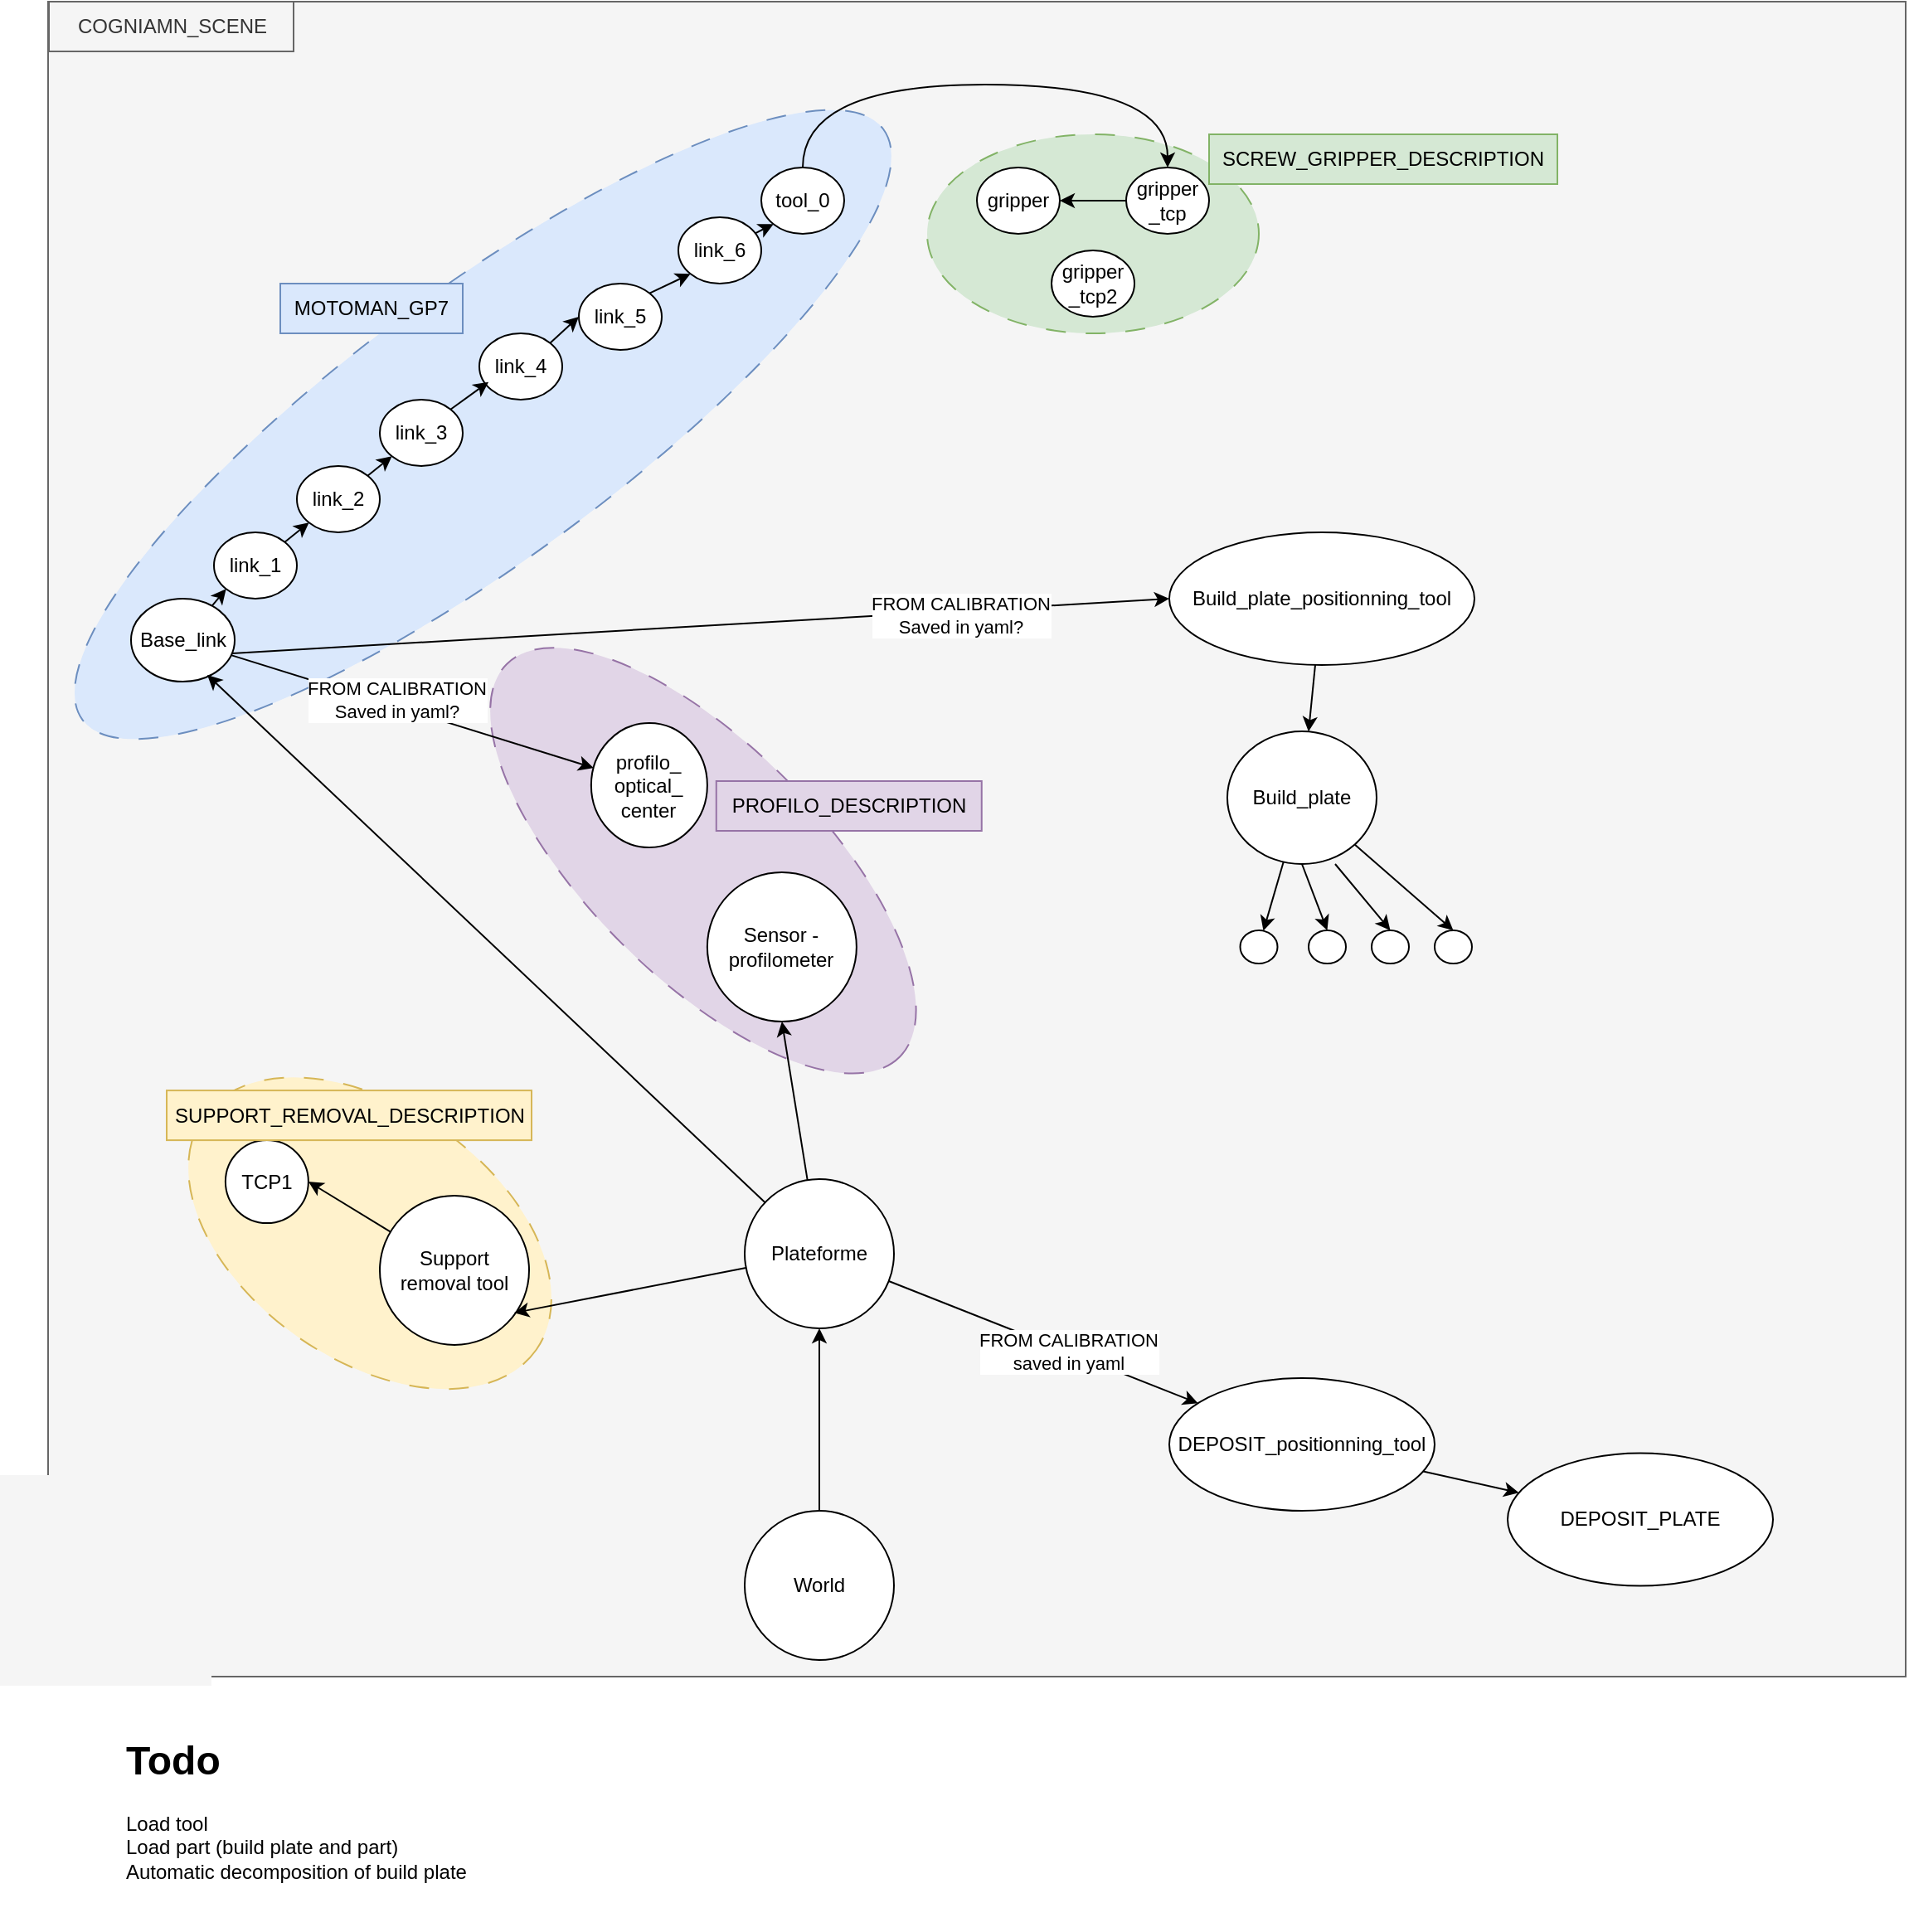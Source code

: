 <mxfile version="24.5.3" type="device">
  <diagram name="Page-1" id="yhvyGNpIEG3JOHdFlfNT">
    <mxGraphModel dx="1949" dy="1204" grid="1" gridSize="10" guides="1" tooltips="1" connect="1" arrows="1" fold="1" page="1" pageScale="1" pageWidth="850" pageHeight="1100" math="0" shadow="0">
      <root>
        <mxCell id="0" />
        <mxCell id="1" parent="0" />
        <mxCell id="Fzry6V6deCW-sYtN-Fw2-85" value="" style="rounded=0;whiteSpace=wrap;html=1;fillColor=#f5f5f5;fontColor=#333333;strokeColor=#666666;" vertex="1" parent="1">
          <mxGeometry x="30" y="20" width="1120" height="1010" as="geometry" />
        </mxCell>
        <mxCell id="Fzry6V6deCW-sYtN-Fw2-44" value="" style="group" vertex="1" connectable="0" parent="1">
          <mxGeometry x="257.002" y="370.002" width="335.878" height="335.876" as="geometry" />
        </mxCell>
        <mxCell id="Fzry6V6deCW-sYtN-Fw2-32" value="" style="ellipse;whiteSpace=wrap;html=1;rotation=45;fillColor=#e1d5e7;dashed=1;dashPattern=12 12;strokeColor=#9673a6;" vertex="1" parent="Fzry6V6deCW-sYtN-Fw2-44">
          <mxGeometry x="0.438" y="97.938" width="335" height="140" as="geometry" />
        </mxCell>
        <mxCell id="Fzry6V6deCW-sYtN-Fw2-26" value="Sensor - profilometer" style="ellipse;whiteSpace=wrap;html=1;" vertex="1" parent="Fzry6V6deCW-sYtN-Fw2-44">
          <mxGeometry x="170.438" y="175.008" width="90" height="90" as="geometry" />
        </mxCell>
        <mxCell id="Fzry6V6deCW-sYtN-Fw2-29" value="profilo_&lt;br&gt;optical_&lt;br&gt;center" style="ellipse;whiteSpace=wrap;html=1;" vertex="1" parent="Fzry6V6deCW-sYtN-Fw2-44">
          <mxGeometry x="100.438" y="85.008" width="70" height="75" as="geometry" />
        </mxCell>
        <mxCell id="Fzry6V6deCW-sYtN-Fw2-47" value="PROFILO_DESCRIPTION" style="text;html=1;align=center;verticalAlign=middle;whiteSpace=wrap;rounded=0;fillColor=#e1d5e7;strokeColor=#9673a6;" vertex="1" parent="Fzry6V6deCW-sYtN-Fw2-44">
          <mxGeometry x="175.878" y="119.998" width="160" height="30" as="geometry" />
        </mxCell>
        <mxCell id="Fzry6V6deCW-sYtN-Fw2-18" value="" style="ellipse;whiteSpace=wrap;html=1;rotation=-36.4;fillColor=#dae8fc;dashed=1;dashPattern=12 12;strokeColor=#6c8ebf;" vertex="1" parent="1">
          <mxGeometry x="-7.8" y="193.76" width="600" height="162.5" as="geometry" />
        </mxCell>
        <mxCell id="Fzry6V6deCW-sYtN-Fw2-8" style="rounded=0;orthogonalLoop=1;jettySize=auto;html=1;entryX=0;entryY=1;entryDx=0;entryDy=0;" edge="1" parent="1" source="Fzry6V6deCW-sYtN-Fw2-1" target="Fzry6V6deCW-sYtN-Fw2-2">
          <mxGeometry relative="1" as="geometry" />
        </mxCell>
        <mxCell id="Fzry6V6deCW-sYtN-Fw2-1" value="Base_link" style="ellipse;whiteSpace=wrap;html=1;" vertex="1" parent="1">
          <mxGeometry x="80" y="380" width="62.5" height="50" as="geometry" />
        </mxCell>
        <mxCell id="Fzry6V6deCW-sYtN-Fw2-2" value="link_1" style="ellipse;whiteSpace=wrap;html=1;" vertex="1" parent="1">
          <mxGeometry x="130" y="340" width="50" height="40" as="geometry" />
        </mxCell>
        <mxCell id="Fzry6V6deCW-sYtN-Fw2-3" value="link_2" style="ellipse;whiteSpace=wrap;html=1;" vertex="1" parent="1">
          <mxGeometry x="180" y="300" width="50" height="40" as="geometry" />
        </mxCell>
        <mxCell id="Fzry6V6deCW-sYtN-Fw2-4" value="link_3" style="ellipse;whiteSpace=wrap;html=1;" vertex="1" parent="1">
          <mxGeometry x="230" y="260" width="50" height="40" as="geometry" />
        </mxCell>
        <mxCell id="Fzry6V6deCW-sYtN-Fw2-5" value="link_4" style="ellipse;whiteSpace=wrap;html=1;" vertex="1" parent="1">
          <mxGeometry x="290" y="220" width="50" height="40" as="geometry" />
        </mxCell>
        <mxCell id="Fzry6V6deCW-sYtN-Fw2-6" value="link_5" style="ellipse;whiteSpace=wrap;html=1;" vertex="1" parent="1">
          <mxGeometry x="350" y="190" width="50" height="40" as="geometry" />
        </mxCell>
        <mxCell id="Fzry6V6deCW-sYtN-Fw2-35" style="rounded=0;orthogonalLoop=1;jettySize=auto;html=1;entryX=0;entryY=1;entryDx=0;entryDy=0;" edge="1" parent="1" source="Fzry6V6deCW-sYtN-Fw2-7" target="Fzry6V6deCW-sYtN-Fw2-34">
          <mxGeometry relative="1" as="geometry" />
        </mxCell>
        <mxCell id="Fzry6V6deCW-sYtN-Fw2-7" value="link_6" style="ellipse;whiteSpace=wrap;html=1;" vertex="1" parent="1">
          <mxGeometry x="410" y="150" width="50" height="40" as="geometry" />
        </mxCell>
        <mxCell id="Fzry6V6deCW-sYtN-Fw2-9" style="rounded=0;orthogonalLoop=1;jettySize=auto;html=1;entryX=0;entryY=1;entryDx=0;entryDy=0;exitX=1;exitY=0;exitDx=0;exitDy=0;" edge="1" parent="1" source="Fzry6V6deCW-sYtN-Fw2-2" target="Fzry6V6deCW-sYtN-Fw2-3">
          <mxGeometry relative="1" as="geometry">
            <mxPoint x="139" y="395" as="sourcePoint" />
            <mxPoint x="157" y="374" as="targetPoint" />
          </mxGeometry>
        </mxCell>
        <mxCell id="Fzry6V6deCW-sYtN-Fw2-10" style="rounded=0;orthogonalLoop=1;jettySize=auto;html=1;entryX=0;entryY=1;entryDx=0;entryDy=0;exitX=1;exitY=0;exitDx=0;exitDy=0;" edge="1" parent="1" source="Fzry6V6deCW-sYtN-Fw2-3" target="Fzry6V6deCW-sYtN-Fw2-4">
          <mxGeometry relative="1" as="geometry">
            <mxPoint x="193" y="346" as="sourcePoint" />
            <mxPoint x="217" y="304" as="targetPoint" />
          </mxGeometry>
        </mxCell>
        <mxCell id="Fzry6V6deCW-sYtN-Fw2-11" style="rounded=0;orthogonalLoop=1;jettySize=auto;html=1;exitX=1;exitY=0;exitDx=0;exitDy=0;entryX=0.111;entryY=0.734;entryDx=0;entryDy=0;entryPerimeter=0;" edge="1" parent="1" source="Fzry6V6deCW-sYtN-Fw2-4" target="Fzry6V6deCW-sYtN-Fw2-5">
          <mxGeometry relative="1" as="geometry">
            <mxPoint x="203" y="356" as="sourcePoint" />
            <mxPoint x="290" y="250" as="targetPoint" />
          </mxGeometry>
        </mxCell>
        <mxCell id="Fzry6V6deCW-sYtN-Fw2-12" style="rounded=0;orthogonalLoop=1;jettySize=auto;html=1;entryX=0;entryY=0.5;entryDx=0;entryDy=0;exitX=1;exitY=0;exitDx=0;exitDy=0;" edge="1" parent="1" source="Fzry6V6deCW-sYtN-Fw2-5" target="Fzry6V6deCW-sYtN-Fw2-6">
          <mxGeometry relative="1" as="geometry">
            <mxPoint x="283" y="276" as="sourcePoint" />
            <mxPoint x="300" y="260" as="targetPoint" />
          </mxGeometry>
        </mxCell>
        <mxCell id="Fzry6V6deCW-sYtN-Fw2-13" style="rounded=0;orthogonalLoop=1;jettySize=auto;html=1;entryX=0;entryY=1;entryDx=0;entryDy=0;exitX=1;exitY=0;exitDx=0;exitDy=0;" edge="1" parent="1" source="Fzry6V6deCW-sYtN-Fw2-6" target="Fzry6V6deCW-sYtN-Fw2-7">
          <mxGeometry relative="1" as="geometry">
            <mxPoint x="293" y="286" as="sourcePoint" />
            <mxPoint x="310" y="270" as="targetPoint" />
          </mxGeometry>
        </mxCell>
        <mxCell id="Fzry6V6deCW-sYtN-Fw2-42" style="rounded=0;orthogonalLoop=1;jettySize=auto;html=1;" edge="1" parent="1" source="Fzry6V6deCW-sYtN-Fw2-23" target="Fzry6V6deCW-sYtN-Fw2-41">
          <mxGeometry relative="1" as="geometry" />
        </mxCell>
        <mxCell id="Fzry6V6deCW-sYtN-Fw2-23" value="World" style="ellipse;whiteSpace=wrap;html=1;" vertex="1" parent="1">
          <mxGeometry x="450" y="930" width="90" height="90" as="geometry" />
        </mxCell>
        <mxCell id="Fzry6V6deCW-sYtN-Fw2-34" value="tool_0" style="ellipse;whiteSpace=wrap;html=1;" vertex="1" parent="1">
          <mxGeometry x="460" y="120" width="50" height="40" as="geometry" />
        </mxCell>
        <mxCell id="Fzry6V6deCW-sYtN-Fw2-36" value="" style="group" vertex="1" connectable="0" parent="1">
          <mxGeometry x="560" y="100" width="200" height="120" as="geometry" />
        </mxCell>
        <mxCell id="Fzry6V6deCW-sYtN-Fw2-19" value="" style="ellipse;whiteSpace=wrap;html=1;rotation=0;fillColor=#d5e8d4;dashed=1;dashPattern=12 12;strokeColor=#82b366;" vertex="1" parent="Fzry6V6deCW-sYtN-Fw2-36">
          <mxGeometry width="200" height="120" as="geometry" />
        </mxCell>
        <mxCell id="Fzry6V6deCW-sYtN-Fw2-14" value="gripper" style="ellipse;whiteSpace=wrap;html=1;" vertex="1" parent="Fzry6V6deCW-sYtN-Fw2-36">
          <mxGeometry x="30" y="20" width="50" height="40" as="geometry" />
        </mxCell>
        <mxCell id="Fzry6V6deCW-sYtN-Fw2-15" value="gripper&lt;div&gt;_tcp&lt;/div&gt;" style="ellipse;whiteSpace=wrap;html=1;" vertex="1" parent="Fzry6V6deCW-sYtN-Fw2-36">
          <mxGeometry x="120" y="20" width="50" height="40" as="geometry" />
        </mxCell>
        <mxCell id="Fzry6V6deCW-sYtN-Fw2-30" value="gripper&lt;div&gt;_tcp2&lt;/div&gt;" style="ellipse;whiteSpace=wrap;html=1;" vertex="1" parent="Fzry6V6deCW-sYtN-Fw2-36">
          <mxGeometry x="75" y="70" width="50" height="40" as="geometry" />
        </mxCell>
        <mxCell id="Fzry6V6deCW-sYtN-Fw2-17" style="edgeStyle=orthogonalEdgeStyle;rounded=0;orthogonalLoop=1;jettySize=auto;html=1;entryX=1;entryY=0.5;entryDx=0;entryDy=0;" edge="1" parent="Fzry6V6deCW-sYtN-Fw2-36" source="Fzry6V6deCW-sYtN-Fw2-15" target="Fzry6V6deCW-sYtN-Fw2-14">
          <mxGeometry relative="1" as="geometry" />
        </mxCell>
        <mxCell id="Fzry6V6deCW-sYtN-Fw2-16" style="edgeStyle=orthogonalEdgeStyle;rounded=0;orthogonalLoop=1;jettySize=auto;html=1;curved=1;entryX=0.5;entryY=0;entryDx=0;entryDy=0;exitX=0.5;exitY=0;exitDx=0;exitDy=0;" edge="1" parent="1" source="Fzry6V6deCW-sYtN-Fw2-34" target="Fzry6V6deCW-sYtN-Fw2-15">
          <mxGeometry relative="1" as="geometry">
            <Array as="points">
              <mxPoint x="485" y="70" />
              <mxPoint x="705" y="70" />
            </Array>
          </mxGeometry>
        </mxCell>
        <mxCell id="Fzry6V6deCW-sYtN-Fw2-62" style="rounded=0;orthogonalLoop=1;jettySize=auto;html=1;" edge="1" parent="1" source="Fzry6V6deCW-sYtN-Fw2-41" target="Fzry6V6deCW-sYtN-Fw2-59">
          <mxGeometry relative="1" as="geometry" />
        </mxCell>
        <mxCell id="Fzry6V6deCW-sYtN-Fw2-66" value="FROM CALIBRATION&lt;br&gt;saved in yaml" style="edgeLabel;html=1;align=center;verticalAlign=middle;resizable=0;points=[];" vertex="1" connectable="0" parent="Fzry6V6deCW-sYtN-Fw2-62">
          <mxGeometry x="-0.21" y="-2" relative="1" as="geometry">
            <mxPoint x="35" y="11" as="offset" />
          </mxGeometry>
        </mxCell>
        <mxCell id="Fzry6V6deCW-sYtN-Fw2-65" style="rounded=0;orthogonalLoop=1;jettySize=auto;html=1;entryX=0.5;entryY=1;entryDx=0;entryDy=0;" edge="1" parent="1" source="Fzry6V6deCW-sYtN-Fw2-41" target="Fzry6V6deCW-sYtN-Fw2-26">
          <mxGeometry relative="1" as="geometry" />
        </mxCell>
        <mxCell id="Fzry6V6deCW-sYtN-Fw2-41" value="Plateforme" style="ellipse;whiteSpace=wrap;html=1;" vertex="1" parent="1">
          <mxGeometry x="450" y="730" width="90" height="90" as="geometry" />
        </mxCell>
        <mxCell id="Fzry6V6deCW-sYtN-Fw2-43" value="" style="group" vertex="1" connectable="0" parent="1">
          <mxGeometry x="79.998" y="630.005" width="288.025" height="265.25" as="geometry" />
        </mxCell>
        <mxCell id="Fzry6V6deCW-sYtN-Fw2-33" value="" style="ellipse;whiteSpace=wrap;html=1;rotation=35;fillColor=#fff2cc;dashed=1;dashPattern=12 12;strokeColor=#d6b656;" vertex="1" parent="Fzry6V6deCW-sYtN-Fw2-43">
          <mxGeometry x="21.512" y="56.495" width="245" height="152.26" as="geometry" />
        </mxCell>
        <mxCell id="Fzry6V6deCW-sYtN-Fw2-20" value="Support removal tool" style="ellipse;whiteSpace=wrap;html=1;" vertex="1" parent="Fzry6V6deCW-sYtN-Fw2-43">
          <mxGeometry x="150.002" y="109.995" width="90" height="90" as="geometry" />
        </mxCell>
        <mxCell id="Fzry6V6deCW-sYtN-Fw2-21" value="TCP1" style="ellipse;whiteSpace=wrap;html=1;" vertex="1" parent="Fzry6V6deCW-sYtN-Fw2-43">
          <mxGeometry x="56.942" y="76.545" width="50" height="50" as="geometry" />
        </mxCell>
        <mxCell id="Fzry6V6deCW-sYtN-Fw2-22" style="rounded=0;orthogonalLoop=1;jettySize=auto;html=1;entryX=1;entryY=0.5;entryDx=0;entryDy=0;" edge="1" parent="Fzry6V6deCW-sYtN-Fw2-43" source="Fzry6V6deCW-sYtN-Fw2-20" target="Fzry6V6deCW-sYtN-Fw2-21">
          <mxGeometry relative="1" as="geometry" />
        </mxCell>
        <mxCell id="Fzry6V6deCW-sYtN-Fw2-48" value="SUPPORT_REMOVAL_DESCRIPTION" style="text;html=1;align=center;verticalAlign=middle;whiteSpace=wrap;rounded=0;fillColor=#fff2cc;strokeColor=#d6b656;" vertex="1" parent="Fzry6V6deCW-sYtN-Fw2-43">
          <mxGeometry x="21.51" y="46.55" width="220" height="30" as="geometry" />
        </mxCell>
        <mxCell id="Fzry6V6deCW-sYtN-Fw2-45" value="MOTOMAN_GP7" style="text;html=1;align=center;verticalAlign=middle;whiteSpace=wrap;rounded=0;fillColor=#dae8fc;strokeColor=#6c8ebf;" vertex="1" parent="1">
          <mxGeometry x="170" y="190" width="110" height="30" as="geometry" />
        </mxCell>
        <mxCell id="Fzry6V6deCW-sYtN-Fw2-46" value="SCREW_GRIPPER_DESCRIPTION" style="text;html=1;align=center;verticalAlign=middle;whiteSpace=wrap;rounded=0;fillColor=#d5e8d4;strokeColor=#82b366;" vertex="1" parent="1">
          <mxGeometry x="730" y="100" width="210" height="30" as="geometry" />
        </mxCell>
        <mxCell id="Fzry6V6deCW-sYtN-Fw2-38" style="rounded=0;orthogonalLoop=1;jettySize=auto;html=1;" edge="1" parent="1" source="Fzry6V6deCW-sYtN-Fw2-1" target="Fzry6V6deCW-sYtN-Fw2-29">
          <mxGeometry relative="1" as="geometry" />
        </mxCell>
        <mxCell id="Fzry6V6deCW-sYtN-Fw2-39" value="FROM CALIBRATION&lt;div&gt;Saved in yaml?&lt;/div&gt;" style="edgeLabel;html=1;align=center;verticalAlign=middle;resizable=0;points=[];" vertex="1" connectable="0" parent="Fzry6V6deCW-sYtN-Fw2-38">
          <mxGeometry x="-0.016" y="-1" relative="1" as="geometry">
            <mxPoint x="-8" y="-8" as="offset" />
          </mxGeometry>
        </mxCell>
        <mxCell id="Fzry6V6deCW-sYtN-Fw2-58" style="rounded=0;orthogonalLoop=1;jettySize=auto;html=1;" edge="1" parent="1" source="Fzry6V6deCW-sYtN-Fw2-54" target="Fzry6V6deCW-sYtN-Fw2-57">
          <mxGeometry relative="1" as="geometry" />
        </mxCell>
        <mxCell id="Fzry6V6deCW-sYtN-Fw2-54" value="Build_plate_positionning_tool" style="ellipse;whiteSpace=wrap;html=1;" vertex="1" parent="1">
          <mxGeometry x="705.99" y="340" width="184.01" height="80" as="geometry" />
        </mxCell>
        <mxCell id="Fzry6V6deCW-sYtN-Fw2-55" style="rounded=0;orthogonalLoop=1;jettySize=auto;html=1;entryX=0;entryY=0.5;entryDx=0;entryDy=0;exitX=0.976;exitY=0.66;exitDx=0;exitDy=0;exitPerimeter=0;" edge="1" parent="1" source="Fzry6V6deCW-sYtN-Fw2-1" target="Fzry6V6deCW-sYtN-Fw2-54">
          <mxGeometry relative="1" as="geometry">
            <mxPoint x="152" y="414" as="sourcePoint" />
            <mxPoint x="570" y="394" as="targetPoint" />
          </mxGeometry>
        </mxCell>
        <mxCell id="Fzry6V6deCW-sYtN-Fw2-56" value="FROM CALIBRATION&lt;div&gt;Saved in yaml?&lt;/div&gt;" style="edgeLabel;html=1;align=center;verticalAlign=middle;resizable=0;points=[];" vertex="1" connectable="0" parent="Fzry6V6deCW-sYtN-Fw2-55">
          <mxGeometry x="-0.016" y="-1" relative="1" as="geometry">
            <mxPoint x="161" y="-8" as="offset" />
          </mxGeometry>
        </mxCell>
        <mxCell id="Fzry6V6deCW-sYtN-Fw2-71" style="rounded=0;orthogonalLoop=1;jettySize=auto;html=1;" edge="1" parent="1" source="Fzry6V6deCW-sYtN-Fw2-57" target="Fzry6V6deCW-sYtN-Fw2-70">
          <mxGeometry relative="1" as="geometry" />
        </mxCell>
        <mxCell id="Fzry6V6deCW-sYtN-Fw2-57" value="Build_plate" style="ellipse;whiteSpace=wrap;html=1;" vertex="1" parent="1">
          <mxGeometry x="740.99" y="460" width="90" height="80" as="geometry" />
        </mxCell>
        <mxCell id="Fzry6V6deCW-sYtN-Fw2-84" style="rounded=0;orthogonalLoop=1;jettySize=auto;html=1;" edge="1" parent="1" source="Fzry6V6deCW-sYtN-Fw2-59" target="Fzry6V6deCW-sYtN-Fw2-83">
          <mxGeometry relative="1" as="geometry" />
        </mxCell>
        <mxCell id="Fzry6V6deCW-sYtN-Fw2-59" value="DEPOSIT_positionning_tool" style="ellipse;whiteSpace=wrap;html=1;" vertex="1" parent="1">
          <mxGeometry x="705.99" y="850" width="160" height="80" as="geometry" />
        </mxCell>
        <mxCell id="Fzry6V6deCW-sYtN-Fw2-61" style="rounded=0;orthogonalLoop=1;jettySize=auto;html=1;entryX=0.9;entryY=0.785;entryDx=0;entryDy=0;entryPerimeter=0;" edge="1" parent="1" source="Fzry6V6deCW-sYtN-Fw2-41" target="Fzry6V6deCW-sYtN-Fw2-20">
          <mxGeometry relative="1" as="geometry" />
        </mxCell>
        <mxCell id="Fzry6V6deCW-sYtN-Fw2-63" style="rounded=0;orthogonalLoop=1;jettySize=auto;html=1;entryX=0.736;entryY=0.92;entryDx=0;entryDy=0;entryPerimeter=0;" edge="1" parent="1" source="Fzry6V6deCW-sYtN-Fw2-41" target="Fzry6V6deCW-sYtN-Fw2-1">
          <mxGeometry relative="1" as="geometry" />
        </mxCell>
        <mxCell id="Fzry6V6deCW-sYtN-Fw2-67" value="" style="ellipse;whiteSpace=wrap;html=1;" vertex="1" parent="1">
          <mxGeometry x="865.99" y="580" width="22.5" height="20" as="geometry" />
        </mxCell>
        <mxCell id="Fzry6V6deCW-sYtN-Fw2-68" value="" style="ellipse;whiteSpace=wrap;html=1;" vertex="1" parent="1">
          <mxGeometry x="828" y="580" width="22.5" height="20" as="geometry" />
        </mxCell>
        <mxCell id="Fzry6V6deCW-sYtN-Fw2-69" value="" style="ellipse;whiteSpace=wrap;html=1;" vertex="1" parent="1">
          <mxGeometry x="790" y="580" width="22.5" height="20" as="geometry" />
        </mxCell>
        <mxCell id="Fzry6V6deCW-sYtN-Fw2-70" value="" style="ellipse;whiteSpace=wrap;html=1;" vertex="1" parent="1">
          <mxGeometry x="748.75" y="580" width="22.5" height="20" as="geometry" />
        </mxCell>
        <mxCell id="Fzry6V6deCW-sYtN-Fw2-72" style="rounded=0;orthogonalLoop=1;jettySize=auto;html=1;exitX=0.5;exitY=1;exitDx=0;exitDy=0;entryX=0.5;entryY=0;entryDx=0;entryDy=0;" edge="1" parent="1" source="Fzry6V6deCW-sYtN-Fw2-57" target="Fzry6V6deCW-sYtN-Fw2-69">
          <mxGeometry relative="1" as="geometry">
            <mxPoint x="785" y="549" as="sourcePoint" />
            <mxPoint x="773" y="590" as="targetPoint" />
          </mxGeometry>
        </mxCell>
        <mxCell id="Fzry6V6deCW-sYtN-Fw2-73" style="rounded=0;orthogonalLoop=1;jettySize=auto;html=1;entryX=0.5;entryY=0;entryDx=0;entryDy=0;" edge="1" parent="1" target="Fzry6V6deCW-sYtN-Fw2-68">
          <mxGeometry relative="1" as="geometry">
            <mxPoint x="806" y="540" as="sourcePoint" />
            <mxPoint x="811" y="590" as="targetPoint" />
          </mxGeometry>
        </mxCell>
        <mxCell id="Fzry6V6deCW-sYtN-Fw2-74" style="rounded=0;orthogonalLoop=1;jettySize=auto;html=1;exitX=1;exitY=1;exitDx=0;exitDy=0;entryX=0.5;entryY=0;entryDx=0;entryDy=0;" edge="1" parent="1" source="Fzry6V6deCW-sYtN-Fw2-57" target="Fzry6V6deCW-sYtN-Fw2-67">
          <mxGeometry relative="1" as="geometry">
            <mxPoint x="816" y="552" as="sourcePoint" />
            <mxPoint x="849" y="590" as="targetPoint" />
          </mxGeometry>
        </mxCell>
        <mxCell id="Fzry6V6deCW-sYtN-Fw2-75" value="&lt;h1 style=&quot;margin-top: 0px;&quot;&gt;Todo&lt;/h1&gt;&lt;div&gt;Load tool&lt;/div&gt;&lt;div&gt;Load part (build plate and part)&lt;/div&gt;&lt;div&gt;Automatic decomposition of build plate&lt;/div&gt;" style="text;html=1;whiteSpace=wrap;overflow=hidden;rounded=0;" vertex="1" parent="1">
          <mxGeometry x="75" y="1060" width="300" height="120" as="geometry" />
        </mxCell>
        <mxCell id="Fzry6V6deCW-sYtN-Fw2-83" value="DEPOSIT_PLATE" style="ellipse;whiteSpace=wrap;html=1;" vertex="1" parent="1">
          <mxGeometry x="910" y="895.26" width="160" height="80" as="geometry" />
        </mxCell>
        <mxCell id="Fzry6V6deCW-sYtN-Fw2-86" value="COGNIAMN_SCENE" style="text;html=1;align=center;verticalAlign=middle;whiteSpace=wrap;rounded=0;fillColor=#f5f5f5;strokeColor=#666666;fontColor=#333333;" vertex="1" parent="1">
          <mxGeometry x="30.5" y="20" width="147.5" height="30" as="geometry" />
        </mxCell>
      </root>
    </mxGraphModel>
  </diagram>
</mxfile>

